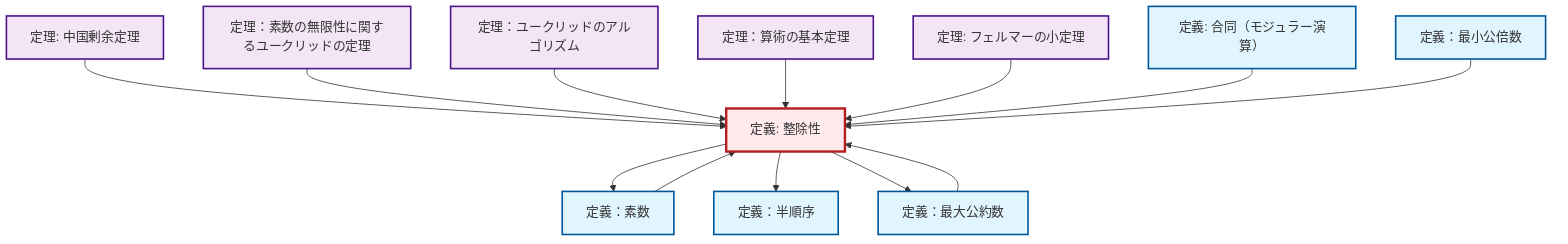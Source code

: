 graph TD
    classDef definition fill:#e1f5fe,stroke:#01579b,stroke-width:2px
    classDef theorem fill:#f3e5f5,stroke:#4a148c,stroke-width:2px
    classDef axiom fill:#fff3e0,stroke:#e65100,stroke-width:2px
    classDef example fill:#e8f5e9,stroke:#1b5e20,stroke-width:2px
    classDef current fill:#ffebee,stroke:#b71c1c,stroke-width:3px
    def-divisibility["定義: 整除性"]:::definition
    def-lcm["定義：最小公倍数"]:::definition
    thm-fermat-little["定理: フェルマーの小定理"]:::theorem
    thm-euclidean-algorithm["定理：ユークリッドのアルゴリズム"]:::theorem
    thm-euclid-infinitude-primes["定理：素数の無限性に関するユークリッドの定理"]:::theorem
    def-prime["定義：素数"]:::definition
    thm-chinese-remainder["定理: 中国剰余定理"]:::theorem
    def-partial-order["定義：半順序"]:::definition
    def-gcd["定義：最大公約数"]:::definition
    thm-fundamental-arithmetic["定理：算術の基本定理"]:::theorem
    def-congruence["定義: 合同（モジュラー演算）"]:::definition
    def-divisibility --> def-prime
    thm-chinese-remainder --> def-divisibility
    thm-euclid-infinitude-primes --> def-divisibility
    thm-euclidean-algorithm --> def-divisibility
    def-gcd --> def-divisibility
    thm-fundamental-arithmetic --> def-divisibility
    thm-fermat-little --> def-divisibility
    def-congruence --> def-divisibility
    def-prime --> def-divisibility
    def-divisibility --> def-partial-order
    def-divisibility --> def-gcd
    def-lcm --> def-divisibility
    class def-divisibility current